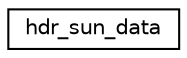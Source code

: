 digraph "Graphical Class Hierarchy"
{
 // LATEX_PDF_SIZE
  edge [fontname="Helvetica",fontsize="10",labelfontname="Helvetica",labelfontsize="10"];
  node [fontname="Helvetica",fontsize="10",shape=record];
  rankdir="LR";
  Node0 [label="hdr_sun_data",height=0.2,width=0.4,color="black", fillcolor="white", style="filled",URL="$structhdr__sun__data.html",tooltip="hdr_sun_data describes data packets used by UWSUN"];
}
